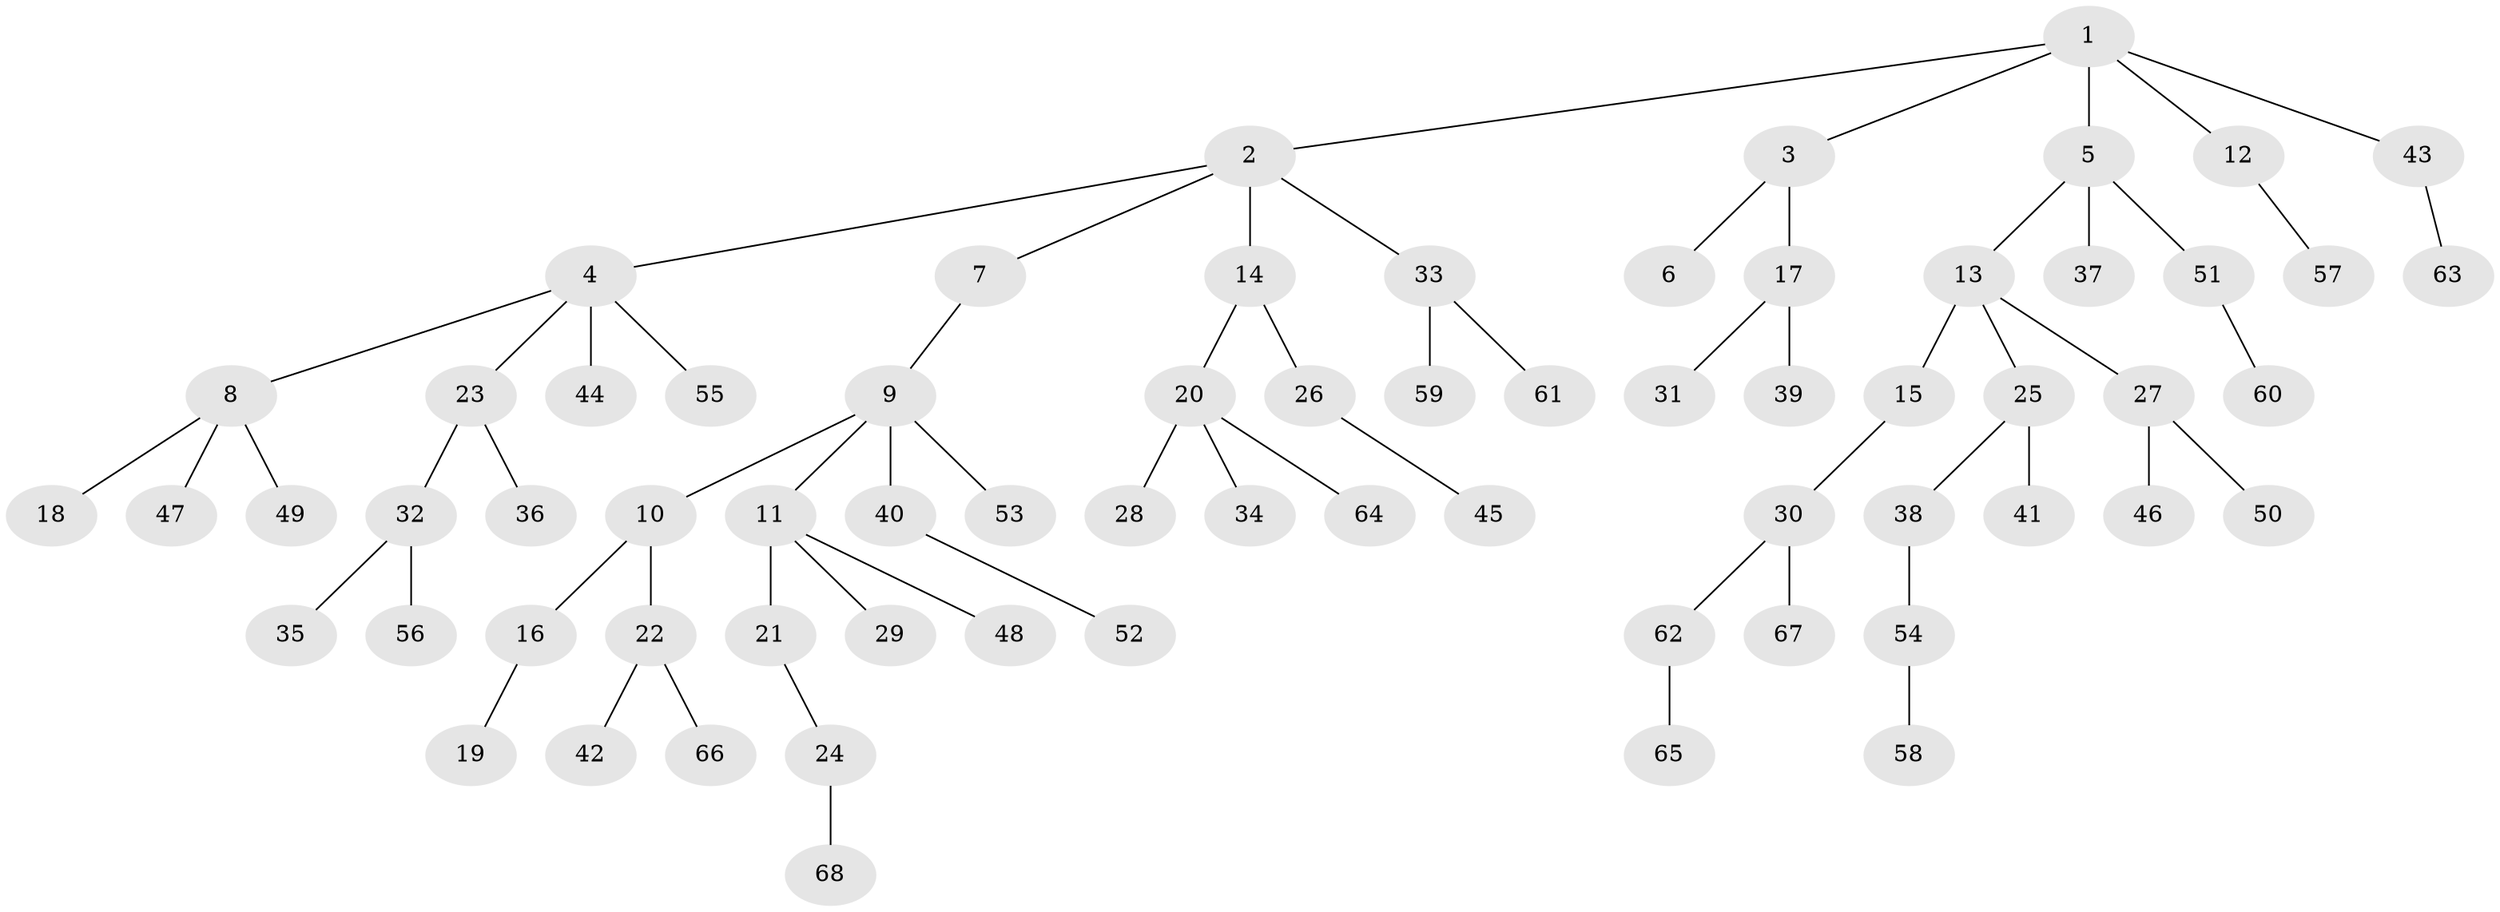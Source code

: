 // coarse degree distribution, {5: 0.043478260869565216, 3: 0.10869565217391304, 4: 0.06521739130434782, 6: 0.021739130434782608, 1: 0.6086956521739131, 7: 0.021739130434782608, 2: 0.13043478260869565}
// Generated by graph-tools (version 1.1) at 2025/42/03/06/25 10:42:04]
// undirected, 68 vertices, 67 edges
graph export_dot {
graph [start="1"]
  node [color=gray90,style=filled];
  1;
  2;
  3;
  4;
  5;
  6;
  7;
  8;
  9;
  10;
  11;
  12;
  13;
  14;
  15;
  16;
  17;
  18;
  19;
  20;
  21;
  22;
  23;
  24;
  25;
  26;
  27;
  28;
  29;
  30;
  31;
  32;
  33;
  34;
  35;
  36;
  37;
  38;
  39;
  40;
  41;
  42;
  43;
  44;
  45;
  46;
  47;
  48;
  49;
  50;
  51;
  52;
  53;
  54;
  55;
  56;
  57;
  58;
  59;
  60;
  61;
  62;
  63;
  64;
  65;
  66;
  67;
  68;
  1 -- 2;
  1 -- 3;
  1 -- 5;
  1 -- 12;
  1 -- 43;
  2 -- 4;
  2 -- 7;
  2 -- 14;
  2 -- 33;
  3 -- 6;
  3 -- 17;
  4 -- 8;
  4 -- 23;
  4 -- 44;
  4 -- 55;
  5 -- 13;
  5 -- 37;
  5 -- 51;
  7 -- 9;
  8 -- 18;
  8 -- 47;
  8 -- 49;
  9 -- 10;
  9 -- 11;
  9 -- 40;
  9 -- 53;
  10 -- 16;
  10 -- 22;
  11 -- 21;
  11 -- 29;
  11 -- 48;
  12 -- 57;
  13 -- 15;
  13 -- 25;
  13 -- 27;
  14 -- 20;
  14 -- 26;
  15 -- 30;
  16 -- 19;
  17 -- 31;
  17 -- 39;
  20 -- 28;
  20 -- 34;
  20 -- 64;
  21 -- 24;
  22 -- 42;
  22 -- 66;
  23 -- 32;
  23 -- 36;
  24 -- 68;
  25 -- 38;
  25 -- 41;
  26 -- 45;
  27 -- 46;
  27 -- 50;
  30 -- 62;
  30 -- 67;
  32 -- 35;
  32 -- 56;
  33 -- 59;
  33 -- 61;
  38 -- 54;
  40 -- 52;
  43 -- 63;
  51 -- 60;
  54 -- 58;
  62 -- 65;
}
